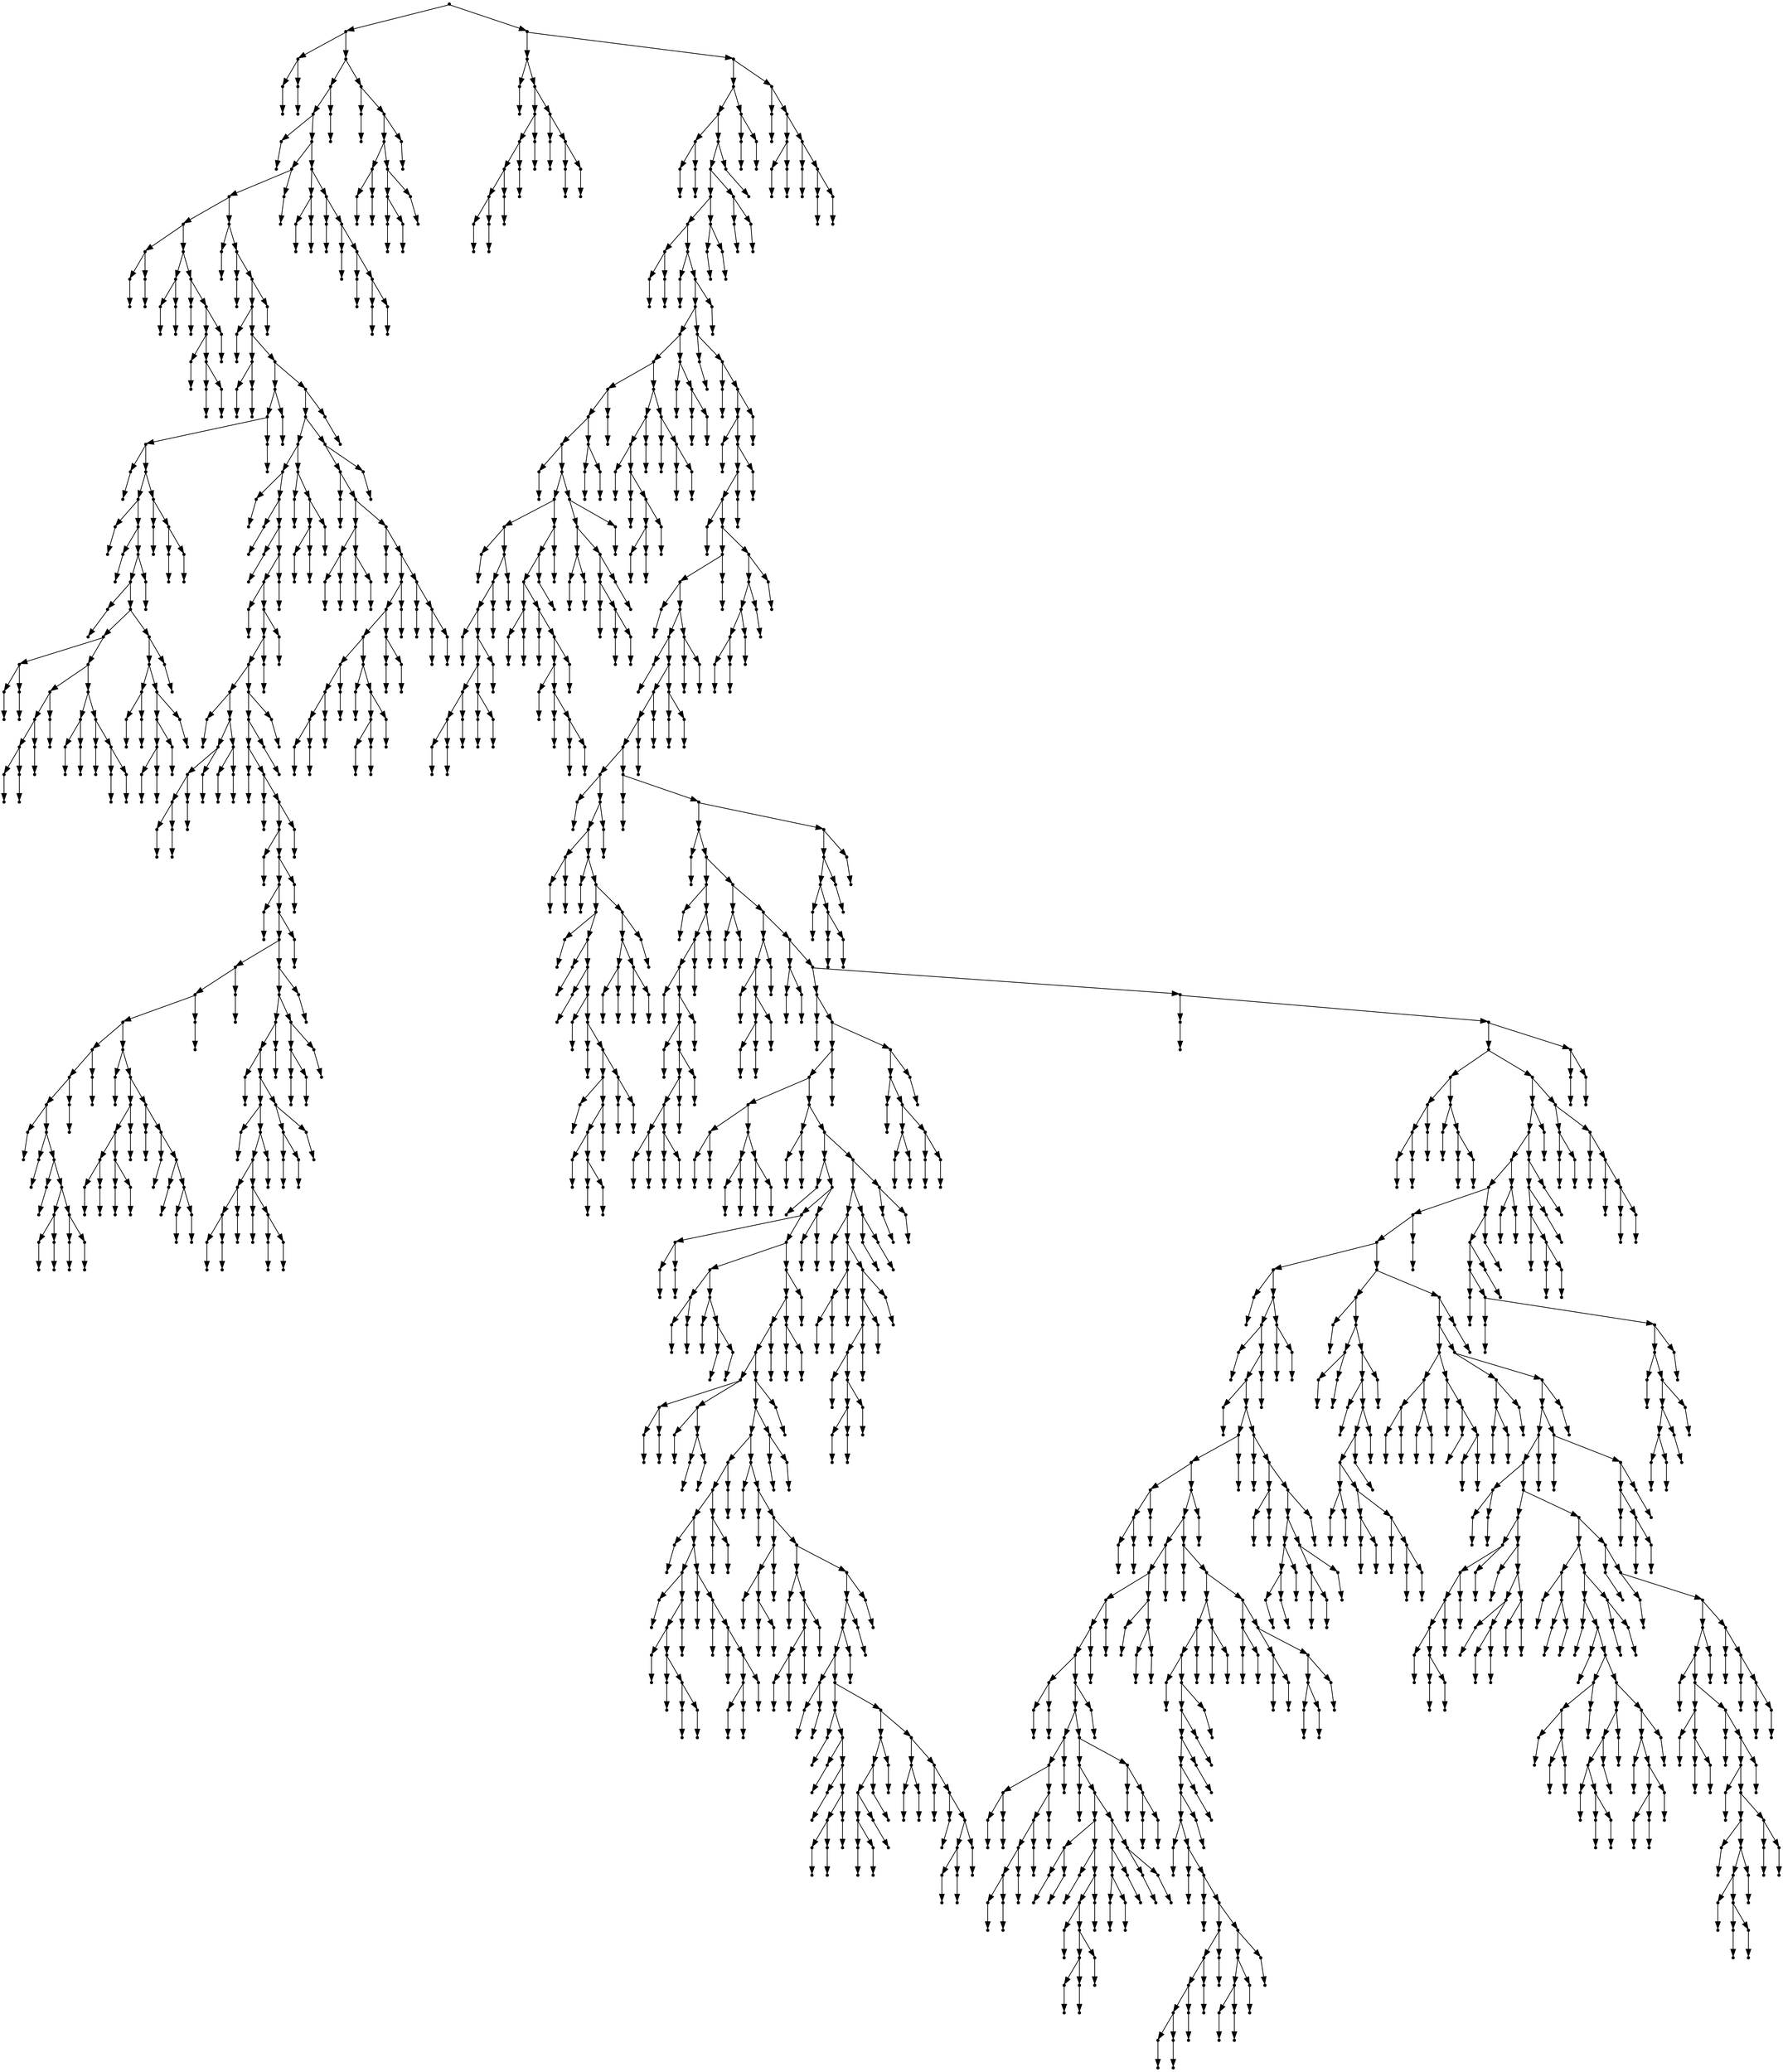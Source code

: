 digraph {
  1804 [shape=point];
  448 [shape=point];
  4 [shape=point];
  1 [shape=point];
  0 [shape=point];
  3 [shape=point];
  2 [shape=point];
  447 [shape=point];
  426 [shape=point];
  423 [shape=point];
  6 [shape=point];
  5 [shape=point];
  422 [shape=point];
  401 [shape=point];
  398 [shape=point];
  32 [shape=point];
  11 [shape=point];
  8 [shape=point];
  7 [shape=point];
  10 [shape=point];
  9 [shape=point];
  31 [shape=point];
  16 [shape=point];
  13 [shape=point];
  12 [shape=point];
  15 [shape=point];
  14 [shape=point];
  30 [shape=point];
  18 [shape=point];
  17 [shape=point];
  29 [shape=point];
  26 [shape=point];
  20 [shape=point];
  19 [shape=point];
  25 [shape=point];
  22 [shape=point];
  21 [shape=point];
  24 [shape=point];
  23 [shape=point];
  28 [shape=point];
  27 [shape=point];
  397 [shape=point];
  34 [shape=point];
  33 [shape=point];
  396 [shape=point];
  36 [shape=point];
  35 [shape=point];
  395 [shape=point];
  392 [shape=point];
  38 [shape=point];
  37 [shape=point];
  391 [shape=point];
  43 [shape=point];
  40 [shape=point];
  39 [shape=point];
  42 [shape=point];
  41 [shape=point];
  390 [shape=point];
  126 [shape=point];
  123 [shape=point];
  120 [shape=point];
  45 [shape=point];
  44 [shape=point];
  119 [shape=point];
  110 [shape=point];
  47 [shape=point];
  46 [shape=point];
  109 [shape=point];
  49 [shape=point];
  48 [shape=point];
  108 [shape=point];
  105 [shape=point];
  51 [shape=point];
  50 [shape=point];
  104 [shape=point];
  83 [shape=point];
  56 [shape=point];
  53 [shape=point];
  52 [shape=point];
  55 [shape=point];
  54 [shape=point];
  82 [shape=point];
  67 [shape=point];
  64 [shape=point];
  61 [shape=point];
  58 [shape=point];
  57 [shape=point];
  60 [shape=point];
  59 [shape=point];
  63 [shape=point];
  62 [shape=point];
  66 [shape=point];
  65 [shape=point];
  81 [shape=point];
  72 [shape=point];
  69 [shape=point];
  68 [shape=point];
  71 [shape=point];
  70 [shape=point];
  80 [shape=point];
  74 [shape=point];
  73 [shape=point];
  79 [shape=point];
  76 [shape=point];
  75 [shape=point];
  78 [shape=point];
  77 [shape=point];
  103 [shape=point];
  100 [shape=point];
  88 [shape=point];
  85 [shape=point];
  84 [shape=point];
  87 [shape=point];
  86 [shape=point];
  99 [shape=point];
  96 [shape=point];
  93 [shape=point];
  90 [shape=point];
  89 [shape=point];
  92 [shape=point];
  91 [shape=point];
  95 [shape=point];
  94 [shape=point];
  98 [shape=point];
  97 [shape=point];
  102 [shape=point];
  101 [shape=point];
  107 [shape=point];
  106 [shape=point];
  118 [shape=point];
  112 [shape=point];
  111 [shape=point];
  117 [shape=point];
  114 [shape=point];
  113 [shape=point];
  116 [shape=point];
  115 [shape=point];
  122 [shape=point];
  121 [shape=point];
  125 [shape=point];
  124 [shape=point];
  389 [shape=point];
  386 [shape=point];
  323 [shape=point];
  311 [shape=point];
  128 [shape=point];
  127 [shape=point];
  310 [shape=point];
  130 [shape=point];
  129 [shape=point];
  309 [shape=point];
  132 [shape=point];
  131 [shape=point];
  308 [shape=point];
  305 [shape=point];
  134 [shape=point];
  133 [shape=point];
  304 [shape=point];
  301 [shape=point];
  298 [shape=point];
  154 [shape=point];
  136 [shape=point];
  135 [shape=point];
  153 [shape=point];
  147 [shape=point];
  144 [shape=point];
  141 [shape=point];
  138 [shape=point];
  137 [shape=point];
  140 [shape=point];
  139 [shape=point];
  143 [shape=point];
  142 [shape=point];
  146 [shape=point];
  145 [shape=point];
  152 [shape=point];
  149 [shape=point];
  148 [shape=point];
  151 [shape=point];
  150 [shape=point];
  297 [shape=point];
  294 [shape=point];
  291 [shape=point];
  156 [shape=point];
  155 [shape=point];
  290 [shape=point];
  158 [shape=point];
  157 [shape=point];
  289 [shape=point];
  286 [shape=point];
  160 [shape=point];
  159 [shape=point];
  285 [shape=point];
  282 [shape=point];
  162 [shape=point];
  161 [shape=point];
  281 [shape=point];
  278 [shape=point];
  227 [shape=point];
  224 [shape=point];
  221 [shape=point];
  188 [shape=point];
  185 [shape=point];
  182 [shape=point];
  164 [shape=point];
  163 [shape=point];
  181 [shape=point];
  166 [shape=point];
  165 [shape=point];
  180 [shape=point];
  168 [shape=point];
  167 [shape=point];
  179 [shape=point];
  173 [shape=point];
  170 [shape=point];
  169 [shape=point];
  172 [shape=point];
  171 [shape=point];
  178 [shape=point];
  175 [shape=point];
  174 [shape=point];
  177 [shape=point];
  176 [shape=point];
  184 [shape=point];
  183 [shape=point];
  187 [shape=point];
  186 [shape=point];
  220 [shape=point];
  190 [shape=point];
  189 [shape=point];
  219 [shape=point];
  204 [shape=point];
  201 [shape=point];
  195 [shape=point];
  192 [shape=point];
  191 [shape=point];
  194 [shape=point];
  193 [shape=point];
  200 [shape=point];
  197 [shape=point];
  196 [shape=point];
  199 [shape=point];
  198 [shape=point];
  203 [shape=point];
  202 [shape=point];
  218 [shape=point];
  206 [shape=point];
  205 [shape=point];
  217 [shape=point];
  208 [shape=point];
  207 [shape=point];
  216 [shape=point];
  210 [shape=point];
  209 [shape=point];
  215 [shape=point];
  212 [shape=point];
  211 [shape=point];
  214 [shape=point];
  213 [shape=point];
  223 [shape=point];
  222 [shape=point];
  226 [shape=point];
  225 [shape=point];
  277 [shape=point];
  274 [shape=point];
  265 [shape=point];
  262 [shape=point];
  229 [shape=point];
  228 [shape=point];
  261 [shape=point];
  252 [shape=point];
  231 [shape=point];
  230 [shape=point];
  251 [shape=point];
  248 [shape=point];
  239 [shape=point];
  236 [shape=point];
  233 [shape=point];
  232 [shape=point];
  235 [shape=point];
  234 [shape=point];
  238 [shape=point];
  237 [shape=point];
  247 [shape=point];
  241 [shape=point];
  240 [shape=point];
  246 [shape=point];
  243 [shape=point];
  242 [shape=point];
  245 [shape=point];
  244 [shape=point];
  250 [shape=point];
  249 [shape=point];
  260 [shape=point];
  257 [shape=point];
  254 [shape=point];
  253 [shape=point];
  256 [shape=point];
  255 [shape=point];
  259 [shape=point];
  258 [shape=point];
  264 [shape=point];
  263 [shape=point];
  273 [shape=point];
  270 [shape=point];
  267 [shape=point];
  266 [shape=point];
  269 [shape=point];
  268 [shape=point];
  272 [shape=point];
  271 [shape=point];
  276 [shape=point];
  275 [shape=point];
  280 [shape=point];
  279 [shape=point];
  284 [shape=point];
  283 [shape=point];
  288 [shape=point];
  287 [shape=point];
  293 [shape=point];
  292 [shape=point];
  296 [shape=point];
  295 [shape=point];
  300 [shape=point];
  299 [shape=point];
  303 [shape=point];
  302 [shape=point];
  307 [shape=point];
  306 [shape=point];
  322 [shape=point];
  313 [shape=point];
  312 [shape=point];
  321 [shape=point];
  318 [shape=point];
  315 [shape=point];
  314 [shape=point];
  317 [shape=point];
  316 [shape=point];
  320 [shape=point];
  319 [shape=point];
  385 [shape=point];
  382 [shape=point];
  325 [shape=point];
  324 [shape=point];
  381 [shape=point];
  336 [shape=point];
  330 [shape=point];
  327 [shape=point];
  326 [shape=point];
  329 [shape=point];
  328 [shape=point];
  335 [shape=point];
  332 [shape=point];
  331 [shape=point];
  334 [shape=point];
  333 [shape=point];
  380 [shape=point];
  338 [shape=point];
  337 [shape=point];
  379 [shape=point];
  370 [shape=point];
  367 [shape=point];
  361 [shape=point];
  349 [shape=point];
  346 [shape=point];
  343 [shape=point];
  340 [shape=point];
  339 [shape=point];
  342 [shape=point];
  341 [shape=point];
  345 [shape=point];
  344 [shape=point];
  348 [shape=point];
  347 [shape=point];
  360 [shape=point];
  351 [shape=point];
  350 [shape=point];
  359 [shape=point];
  356 [shape=point];
  353 [shape=point];
  352 [shape=point];
  355 [shape=point];
  354 [shape=point];
  358 [shape=point];
  357 [shape=point];
  366 [shape=point];
  363 [shape=point];
  362 [shape=point];
  365 [shape=point];
  364 [shape=point];
  369 [shape=point];
  368 [shape=point];
  378 [shape=point];
  372 [shape=point];
  371 [shape=point];
  377 [shape=point];
  374 [shape=point];
  373 [shape=point];
  376 [shape=point];
  375 [shape=point];
  384 [shape=point];
  383 [shape=point];
  388 [shape=point];
  387 [shape=point];
  394 [shape=point];
  393 [shape=point];
  400 [shape=point];
  399 [shape=point];
  421 [shape=point];
  406 [shape=point];
  403 [shape=point];
  402 [shape=point];
  405 [shape=point];
  404 [shape=point];
  420 [shape=point];
  408 [shape=point];
  407 [shape=point];
  419 [shape=point];
  410 [shape=point];
  409 [shape=point];
  418 [shape=point];
  412 [shape=point];
  411 [shape=point];
  417 [shape=point];
  414 [shape=point];
  413 [shape=point];
  416 [shape=point];
  415 [shape=point];
  425 [shape=point];
  424 [shape=point];
  446 [shape=point];
  428 [shape=point];
  427 [shape=point];
  445 [shape=point];
  442 [shape=point];
  433 [shape=point];
  430 [shape=point];
  429 [shape=point];
  432 [shape=point];
  431 [shape=point];
  441 [shape=point];
  438 [shape=point];
  435 [shape=point];
  434 [shape=point];
  437 [shape=point];
  436 [shape=point];
  440 [shape=point];
  439 [shape=point];
  444 [shape=point];
  443 [shape=point];
  1803 [shape=point];
  474 [shape=point];
  450 [shape=point];
  449 [shape=point];
  473 [shape=point];
  464 [shape=point];
  461 [shape=point];
  458 [shape=point];
  455 [shape=point];
  452 [shape=point];
  451 [shape=point];
  454 [shape=point];
  453 [shape=point];
  457 [shape=point];
  456 [shape=point];
  460 [shape=point];
  459 [shape=point];
  463 [shape=point];
  462 [shape=point];
  472 [shape=point];
  466 [shape=point];
  465 [shape=point];
  471 [shape=point];
  468 [shape=point];
  467 [shape=point];
  470 [shape=point];
  469 [shape=point];
  1802 [shape=point];
  1784 [shape=point];
  1778 [shape=point];
  479 [shape=point];
  476 [shape=point];
  475 [shape=point];
  478 [shape=point];
  477 [shape=point];
  1777 [shape=point];
  1774 [shape=point];
  1768 [shape=point];
  1762 [shape=point];
  484 [shape=point];
  481 [shape=point];
  480 [shape=point];
  483 [shape=point];
  482 [shape=point];
  1761 [shape=point];
  486 [shape=point];
  485 [shape=point];
  1760 [shape=point];
  1757 [shape=point];
  614 [shape=point];
  605 [shape=point];
  578 [shape=point];
  575 [shape=point];
  569 [shape=point];
  488 [shape=point];
  487 [shape=point];
  568 [shape=point];
  547 [shape=point];
  517 [shape=point];
  490 [shape=point];
  489 [shape=point];
  516 [shape=point];
  513 [shape=point];
  510 [shape=point];
  492 [shape=point];
  491 [shape=point];
  509 [shape=point];
  506 [shape=point];
  500 [shape=point];
  497 [shape=point];
  494 [shape=point];
  493 [shape=point];
  496 [shape=point];
  495 [shape=point];
  499 [shape=point];
  498 [shape=point];
  505 [shape=point];
  502 [shape=point];
  501 [shape=point];
  504 [shape=point];
  503 [shape=point];
  508 [shape=point];
  507 [shape=point];
  512 [shape=point];
  511 [shape=point];
  515 [shape=point];
  514 [shape=point];
  546 [shape=point];
  543 [shape=point];
  540 [shape=point];
  522 [shape=point];
  519 [shape=point];
  518 [shape=point];
  521 [shape=point];
  520 [shape=point];
  539 [shape=point];
  524 [shape=point];
  523 [shape=point];
  538 [shape=point];
  535 [shape=point];
  526 [shape=point];
  525 [shape=point];
  534 [shape=point];
  528 [shape=point];
  527 [shape=point];
  533 [shape=point];
  530 [shape=point];
  529 [shape=point];
  532 [shape=point];
  531 [shape=point];
  537 [shape=point];
  536 [shape=point];
  542 [shape=point];
  541 [shape=point];
  545 [shape=point];
  544 [shape=point];
  567 [shape=point];
  564 [shape=point];
  552 [shape=point];
  549 [shape=point];
  548 [shape=point];
  551 [shape=point];
  550 [shape=point];
  563 [shape=point];
  560 [shape=point];
  554 [shape=point];
  553 [shape=point];
  559 [shape=point];
  556 [shape=point];
  555 [shape=point];
  558 [shape=point];
  557 [shape=point];
  562 [shape=point];
  561 [shape=point];
  566 [shape=point];
  565 [shape=point];
  574 [shape=point];
  571 [shape=point];
  570 [shape=point];
  573 [shape=point];
  572 [shape=point];
  577 [shape=point];
  576 [shape=point];
  604 [shape=point];
  595 [shape=point];
  592 [shape=point];
  580 [shape=point];
  579 [shape=point];
  591 [shape=point];
  582 [shape=point];
  581 [shape=point];
  590 [shape=point];
  587 [shape=point];
  584 [shape=point];
  583 [shape=point];
  586 [shape=point];
  585 [shape=point];
  589 [shape=point];
  588 [shape=point];
  594 [shape=point];
  593 [shape=point];
  603 [shape=point];
  597 [shape=point];
  596 [shape=point];
  602 [shape=point];
  599 [shape=point];
  598 [shape=point];
  601 [shape=point];
  600 [shape=point];
  613 [shape=point];
  607 [shape=point];
  606 [shape=point];
  612 [shape=point];
  609 [shape=point];
  608 [shape=point];
  611 [shape=point];
  610 [shape=point];
  1756 [shape=point];
  616 [shape=point];
  615 [shape=point];
  1755 [shape=point];
  618 [shape=point];
  617 [shape=point];
  1754 [shape=point];
  1751 [shape=point];
  620 [shape=point];
  619 [shape=point];
  1750 [shape=point];
  1747 [shape=point];
  1744 [shape=point];
  622 [shape=point];
  621 [shape=point];
  1743 [shape=point];
  1728 [shape=point];
  1725 [shape=point];
  624 [shape=point];
  623 [shape=point];
  1724 [shape=point];
  1718 [shape=point];
  626 [shape=point];
  625 [shape=point];
  1717 [shape=point];
  1711 [shape=point];
  1708 [shape=point];
  1705 [shape=point];
  691 [shape=point];
  628 [shape=point];
  627 [shape=point];
  690 [shape=point];
  687 [shape=point];
  633 [shape=point];
  630 [shape=point];
  629 [shape=point];
  632 [shape=point];
  631 [shape=point];
  686 [shape=point];
  635 [shape=point];
  634 [shape=point];
  685 [shape=point];
  670 [shape=point];
  637 [shape=point];
  636 [shape=point];
  669 [shape=point];
  639 [shape=point];
  638 [shape=point];
  668 [shape=point];
  641 [shape=point];
  640 [shape=point];
  667 [shape=point];
  643 [shape=point];
  642 [shape=point];
  666 [shape=point];
  645 [shape=point];
  644 [shape=point];
  665 [shape=point];
  659 [shape=point];
  647 [shape=point];
  646 [shape=point];
  658 [shape=point];
  655 [shape=point];
  649 [shape=point];
  648 [shape=point];
  654 [shape=point];
  651 [shape=point];
  650 [shape=point];
  653 [shape=point];
  652 [shape=point];
  657 [shape=point];
  656 [shape=point];
  664 [shape=point];
  661 [shape=point];
  660 [shape=point];
  663 [shape=point];
  662 [shape=point];
  684 [shape=point];
  681 [shape=point];
  675 [shape=point];
  672 [shape=point];
  671 [shape=point];
  674 [shape=point];
  673 [shape=point];
  680 [shape=point];
  677 [shape=point];
  676 [shape=point];
  679 [shape=point];
  678 [shape=point];
  683 [shape=point];
  682 [shape=point];
  689 [shape=point];
  688 [shape=point];
  1704 [shape=point];
  693 [shape=point];
  692 [shape=point];
  1703 [shape=point];
  1688 [shape=point];
  695 [shape=point];
  694 [shape=point];
  1687 [shape=point];
  730 [shape=point];
  697 [shape=point];
  696 [shape=point];
  729 [shape=point];
  726 [shape=point];
  723 [shape=point];
  699 [shape=point];
  698 [shape=point];
  722 [shape=point];
  719 [shape=point];
  701 [shape=point];
  700 [shape=point];
  718 [shape=point];
  715 [shape=point];
  712 [shape=point];
  706 [shape=point];
  703 [shape=point];
  702 [shape=point];
  705 [shape=point];
  704 [shape=point];
  711 [shape=point];
  708 [shape=point];
  707 [shape=point];
  710 [shape=point];
  709 [shape=point];
  714 [shape=point];
  713 [shape=point];
  717 [shape=point];
  716 [shape=point];
  721 [shape=point];
  720 [shape=point];
  725 [shape=point];
  724 [shape=point];
  728 [shape=point];
  727 [shape=point];
  1686 [shape=point];
  735 [shape=point];
  732 [shape=point];
  731 [shape=point];
  734 [shape=point];
  733 [shape=point];
  1685 [shape=point];
  749 [shape=point];
  746 [shape=point];
  737 [shape=point];
  736 [shape=point];
  745 [shape=point];
  742 [shape=point];
  739 [shape=point];
  738 [shape=point];
  741 [shape=point];
  740 [shape=point];
  744 [shape=point];
  743 [shape=point];
  748 [shape=point];
  747 [shape=point];
  1684 [shape=point];
  754 [shape=point];
  751 [shape=point];
  750 [shape=point];
  753 [shape=point];
  752 [shape=point];
  1683 [shape=point];
  1062 [shape=point];
  756 [shape=point];
  755 [shape=point];
  1061 [shape=point];
  1043 [shape=point];
  1040 [shape=point];
  773 [shape=point];
  761 [shape=point];
  758 [shape=point];
  757 [shape=point];
  760 [shape=point];
  759 [shape=point];
  772 [shape=point];
  766 [shape=point];
  763 [shape=point];
  762 [shape=point];
  765 [shape=point];
  764 [shape=point];
  771 [shape=point];
  768 [shape=point];
  767 [shape=point];
  770 [shape=point];
  769 [shape=point];
  1039 [shape=point];
  778 [shape=point];
  775 [shape=point];
  774 [shape=point];
  777 [shape=point];
  776 [shape=point];
  1038 [shape=point];
  993 [shape=point];
  780 [shape=point];
  779 [shape=point];
  992 [shape=point];
  986 [shape=point];
  785 [shape=point];
  782 [shape=point];
  781 [shape=point];
  784 [shape=point];
  783 [shape=point];
  985 [shape=point];
  799 [shape=point];
  790 [shape=point];
  787 [shape=point];
  786 [shape=point];
  789 [shape=point];
  788 [shape=point];
  798 [shape=point];
  792 [shape=point];
  791 [shape=point];
  797 [shape=point];
  794 [shape=point];
  793 [shape=point];
  796 [shape=point];
  795 [shape=point];
  984 [shape=point];
  981 [shape=point];
  975 [shape=point];
  972 [shape=point];
  813 [shape=point];
  804 [shape=point];
  801 [shape=point];
  800 [shape=point];
  803 [shape=point];
  802 [shape=point];
  812 [shape=point];
  806 [shape=point];
  805 [shape=point];
  811 [shape=point];
  808 [shape=point];
  807 [shape=point];
  810 [shape=point];
  809 [shape=point];
  971 [shape=point];
  968 [shape=point];
  962 [shape=point];
  860 [shape=point];
  857 [shape=point];
  851 [shape=point];
  815 [shape=point];
  814 [shape=point];
  850 [shape=point];
  832 [shape=point];
  817 [shape=point];
  816 [shape=point];
  831 [shape=point];
  828 [shape=point];
  819 [shape=point];
  818 [shape=point];
  827 [shape=point];
  821 [shape=point];
  820 [shape=point];
  826 [shape=point];
  823 [shape=point];
  822 [shape=point];
  825 [shape=point];
  824 [shape=point];
  830 [shape=point];
  829 [shape=point];
  849 [shape=point];
  834 [shape=point];
  833 [shape=point];
  848 [shape=point];
  836 [shape=point];
  835 [shape=point];
  847 [shape=point];
  838 [shape=point];
  837 [shape=point];
  846 [shape=point];
  843 [shape=point];
  840 [shape=point];
  839 [shape=point];
  842 [shape=point];
  841 [shape=point];
  845 [shape=point];
  844 [shape=point];
  856 [shape=point];
  853 [shape=point];
  852 [shape=point];
  855 [shape=point];
  854 [shape=point];
  859 [shape=point];
  858 [shape=point];
  961 [shape=point];
  862 [shape=point];
  861 [shape=point];
  960 [shape=point];
  864 [shape=point];
  863 [shape=point];
  959 [shape=point];
  875 [shape=point];
  872 [shape=point];
  866 [shape=point];
  865 [shape=point];
  871 [shape=point];
  868 [shape=point];
  867 [shape=point];
  870 [shape=point];
  869 [shape=point];
  874 [shape=point];
  873 [shape=point];
  958 [shape=point];
  889 [shape=point];
  877 [shape=point];
  876 [shape=point];
  888 [shape=point];
  885 [shape=point];
  882 [shape=point];
  879 [shape=point];
  878 [shape=point];
  881 [shape=point];
  880 [shape=point];
  884 [shape=point];
  883 [shape=point];
  887 [shape=point];
  886 [shape=point];
  957 [shape=point];
  954 [shape=point];
  951 [shape=point];
  948 [shape=point];
  894 [shape=point];
  891 [shape=point];
  890 [shape=point];
  893 [shape=point];
  892 [shape=point];
  947 [shape=point];
  911 [shape=point];
  896 [shape=point];
  895 [shape=point];
  910 [shape=point];
  898 [shape=point];
  897 [shape=point];
  909 [shape=point];
  900 [shape=point];
  899 [shape=point];
  908 [shape=point];
  905 [shape=point];
  902 [shape=point];
  901 [shape=point];
  904 [shape=point];
  903 [shape=point];
  907 [shape=point];
  906 [shape=point];
  946 [shape=point];
  925 [shape=point];
  922 [shape=point];
  919 [shape=point];
  916 [shape=point];
  913 [shape=point];
  912 [shape=point];
  915 [shape=point];
  914 [shape=point];
  918 [shape=point];
  917 [shape=point];
  921 [shape=point];
  920 [shape=point];
  924 [shape=point];
  923 [shape=point];
  945 [shape=point];
  930 [shape=point];
  927 [shape=point];
  926 [shape=point];
  929 [shape=point];
  928 [shape=point];
  944 [shape=point];
  932 [shape=point];
  931 [shape=point];
  943 [shape=point];
  934 [shape=point];
  933 [shape=point];
  942 [shape=point];
  939 [shape=point];
  936 [shape=point];
  935 [shape=point];
  938 [shape=point];
  937 [shape=point];
  941 [shape=point];
  940 [shape=point];
  950 [shape=point];
  949 [shape=point];
  953 [shape=point];
  952 [shape=point];
  956 [shape=point];
  955 [shape=point];
  967 [shape=point];
  964 [shape=point];
  963 [shape=point];
  966 [shape=point];
  965 [shape=point];
  970 [shape=point];
  969 [shape=point];
  974 [shape=point];
  973 [shape=point];
  980 [shape=point];
  977 [shape=point];
  976 [shape=point];
  979 [shape=point];
  978 [shape=point];
  983 [shape=point];
  982 [shape=point];
  991 [shape=point];
  988 [shape=point];
  987 [shape=point];
  990 [shape=point];
  989 [shape=point];
  1037 [shape=point];
  1031 [shape=point];
  1025 [shape=point];
  995 [shape=point];
  994 [shape=point];
  1024 [shape=point];
  1003 [shape=point];
  1000 [shape=point];
  997 [shape=point];
  996 [shape=point];
  999 [shape=point];
  998 [shape=point];
  1002 [shape=point];
  1001 [shape=point];
  1023 [shape=point];
  1020 [shape=point];
  1017 [shape=point];
  1014 [shape=point];
  1005 [shape=point];
  1004 [shape=point];
  1013 [shape=point];
  1010 [shape=point];
  1007 [shape=point];
  1006 [shape=point];
  1009 [shape=point];
  1008 [shape=point];
  1012 [shape=point];
  1011 [shape=point];
  1016 [shape=point];
  1015 [shape=point];
  1019 [shape=point];
  1018 [shape=point];
  1022 [shape=point];
  1021 [shape=point];
  1030 [shape=point];
  1027 [shape=point];
  1026 [shape=point];
  1029 [shape=point];
  1028 [shape=point];
  1036 [shape=point];
  1033 [shape=point];
  1032 [shape=point];
  1035 [shape=point];
  1034 [shape=point];
  1042 [shape=point];
  1041 [shape=point];
  1060 [shape=point];
  1057 [shape=point];
  1045 [shape=point];
  1044 [shape=point];
  1056 [shape=point];
  1050 [shape=point];
  1047 [shape=point];
  1046 [shape=point];
  1049 [shape=point];
  1048 [shape=point];
  1055 [shape=point];
  1052 [shape=point];
  1051 [shape=point];
  1054 [shape=point];
  1053 [shape=point];
  1059 [shape=point];
  1058 [shape=point];
  1682 [shape=point];
  1064 [shape=point];
  1063 [shape=point];
  1681 [shape=point];
  1675 [shape=point];
  1081 [shape=point];
  1072 [shape=point];
  1069 [shape=point];
  1066 [shape=point];
  1065 [shape=point];
  1068 [shape=point];
  1067 [shape=point];
  1071 [shape=point];
  1070 [shape=point];
  1080 [shape=point];
  1074 [shape=point];
  1073 [shape=point];
  1079 [shape=point];
  1076 [shape=point];
  1075 [shape=point];
  1078 [shape=point];
  1077 [shape=point];
  1674 [shape=point];
  1656 [shape=point];
  1653 [shape=point];
  1638 [shape=point];
  1632 [shape=point];
  1602 [shape=point];
  1599 [shape=point];
  1332 [shape=point];
  1083 [shape=point];
  1082 [shape=point];
  1331 [shape=point];
  1325 [shape=point];
  1085 [shape=point];
  1084 [shape=point];
  1324 [shape=point];
  1321 [shape=point];
  1087 [shape=point];
  1086 [shape=point];
  1320 [shape=point];
  1290 [shape=point];
  1287 [shape=point];
  1095 [shape=point];
  1092 [shape=point];
  1089 [shape=point];
  1088 [shape=point];
  1091 [shape=point];
  1090 [shape=point];
  1094 [shape=point];
  1093 [shape=point];
  1286 [shape=point];
  1283 [shape=point];
  1196 [shape=point];
  1193 [shape=point];
  1184 [shape=point];
  1181 [shape=point];
  1178 [shape=point];
  1100 [shape=point];
  1097 [shape=point];
  1096 [shape=point];
  1099 [shape=point];
  1098 [shape=point];
  1177 [shape=point];
  1174 [shape=point];
  1123 [shape=point];
  1120 [shape=point];
  1105 [shape=point];
  1102 [shape=point];
  1101 [shape=point];
  1104 [shape=point];
  1103 [shape=point];
  1119 [shape=point];
  1116 [shape=point];
  1113 [shape=point];
  1110 [shape=point];
  1107 [shape=point];
  1106 [shape=point];
  1109 [shape=point];
  1108 [shape=point];
  1112 [shape=point];
  1111 [shape=point];
  1115 [shape=point];
  1114 [shape=point];
  1118 [shape=point];
  1117 [shape=point];
  1122 [shape=point];
  1121 [shape=point];
  1173 [shape=point];
  1164 [shape=point];
  1125 [shape=point];
  1124 [shape=point];
  1163 [shape=point];
  1148 [shape=point];
  1130 [shape=point];
  1127 [shape=point];
  1126 [shape=point];
  1129 [shape=point];
  1128 [shape=point];
  1147 [shape=point];
  1132 [shape=point];
  1131 [shape=point];
  1146 [shape=point];
  1143 [shape=point];
  1134 [shape=point];
  1133 [shape=point];
  1142 [shape=point];
  1139 [shape=point];
  1136 [shape=point];
  1135 [shape=point];
  1138 [shape=point];
  1137 [shape=point];
  1141 [shape=point];
  1140 [shape=point];
  1145 [shape=point];
  1144 [shape=point];
  1162 [shape=point];
  1156 [shape=point];
  1153 [shape=point];
  1150 [shape=point];
  1149 [shape=point];
  1152 [shape=point];
  1151 [shape=point];
  1155 [shape=point];
  1154 [shape=point];
  1161 [shape=point];
  1158 [shape=point];
  1157 [shape=point];
  1160 [shape=point];
  1159 [shape=point];
  1172 [shape=point];
  1166 [shape=point];
  1165 [shape=point];
  1171 [shape=point];
  1168 [shape=point];
  1167 [shape=point];
  1170 [shape=point];
  1169 [shape=point];
  1176 [shape=point];
  1175 [shape=point];
  1180 [shape=point];
  1179 [shape=point];
  1183 [shape=point];
  1182 [shape=point];
  1192 [shape=point];
  1186 [shape=point];
  1185 [shape=point];
  1191 [shape=point];
  1188 [shape=point];
  1187 [shape=point];
  1190 [shape=point];
  1189 [shape=point];
  1195 [shape=point];
  1194 [shape=point];
  1282 [shape=point];
  1198 [shape=point];
  1197 [shape=point];
  1281 [shape=point];
  1260 [shape=point];
  1254 [shape=point];
  1251 [shape=point];
  1200 [shape=point];
  1199 [shape=point];
  1250 [shape=point];
  1247 [shape=point];
  1244 [shape=point];
  1241 [shape=point];
  1238 [shape=point];
  1235 [shape=point];
  1202 [shape=point];
  1201 [shape=point];
  1234 [shape=point];
  1204 [shape=point];
  1203 [shape=point];
  1233 [shape=point];
  1206 [shape=point];
  1205 [shape=point];
  1232 [shape=point];
  1220 [shape=point];
  1217 [shape=point];
  1214 [shape=point];
  1211 [shape=point];
  1208 [shape=point];
  1207 [shape=point];
  1210 [shape=point];
  1209 [shape=point];
  1213 [shape=point];
  1212 [shape=point];
  1216 [shape=point];
  1215 [shape=point];
  1219 [shape=point];
  1218 [shape=point];
  1231 [shape=point];
  1228 [shape=point];
  1225 [shape=point];
  1222 [shape=point];
  1221 [shape=point];
  1224 [shape=point];
  1223 [shape=point];
  1227 [shape=point];
  1226 [shape=point];
  1230 [shape=point];
  1229 [shape=point];
  1237 [shape=point];
  1236 [shape=point];
  1240 [shape=point];
  1239 [shape=point];
  1243 [shape=point];
  1242 [shape=point];
  1246 [shape=point];
  1245 [shape=point];
  1249 [shape=point];
  1248 [shape=point];
  1253 [shape=point];
  1252 [shape=point];
  1259 [shape=point];
  1256 [shape=point];
  1255 [shape=point];
  1258 [shape=point];
  1257 [shape=point];
  1280 [shape=point];
  1265 [shape=point];
  1262 [shape=point];
  1261 [shape=point];
  1264 [shape=point];
  1263 [shape=point];
  1279 [shape=point];
  1270 [shape=point];
  1267 [shape=point];
  1266 [shape=point];
  1269 [shape=point];
  1268 [shape=point];
  1278 [shape=point];
  1275 [shape=point];
  1272 [shape=point];
  1271 [shape=point];
  1274 [shape=point];
  1273 [shape=point];
  1277 [shape=point];
  1276 [shape=point];
  1285 [shape=point];
  1284 [shape=point];
  1289 [shape=point];
  1288 [shape=point];
  1319 [shape=point];
  1292 [shape=point];
  1291 [shape=point];
  1318 [shape=point];
  1297 [shape=point];
  1294 [shape=point];
  1293 [shape=point];
  1296 [shape=point];
  1295 [shape=point];
  1317 [shape=point];
  1314 [shape=point];
  1305 [shape=point];
  1302 [shape=point];
  1299 [shape=point];
  1298 [shape=point];
  1301 [shape=point];
  1300 [shape=point];
  1304 [shape=point];
  1303 [shape=point];
  1313 [shape=point];
  1310 [shape=point];
  1307 [shape=point];
  1306 [shape=point];
  1309 [shape=point];
  1308 [shape=point];
  1312 [shape=point];
  1311 [shape=point];
  1316 [shape=point];
  1315 [shape=point];
  1323 [shape=point];
  1322 [shape=point];
  1330 [shape=point];
  1327 [shape=point];
  1326 [shape=point];
  1329 [shape=point];
  1328 [shape=point];
  1598 [shape=point];
  1373 [shape=point];
  1334 [shape=point];
  1333 [shape=point];
  1372 [shape=point];
  1339 [shape=point];
  1336 [shape=point];
  1335 [shape=point];
  1338 [shape=point];
  1337 [shape=point];
  1371 [shape=point];
  1368 [shape=point];
  1341 [shape=point];
  1340 [shape=point];
  1367 [shape=point];
  1364 [shape=point];
  1361 [shape=point];
  1346 [shape=point];
  1343 [shape=point];
  1342 [shape=point];
  1345 [shape=point];
  1344 [shape=point];
  1360 [shape=point];
  1351 [shape=point];
  1348 [shape=point];
  1347 [shape=point];
  1350 [shape=point];
  1349 [shape=point];
  1359 [shape=point];
  1353 [shape=point];
  1352 [shape=point];
  1358 [shape=point];
  1355 [shape=point];
  1354 [shape=point];
  1357 [shape=point];
  1356 [shape=point];
  1363 [shape=point];
  1362 [shape=point];
  1366 [shape=point];
  1365 [shape=point];
  1370 [shape=point];
  1369 [shape=point];
  1597 [shape=point];
  1594 [shape=point];
  1396 [shape=point];
  1384 [shape=point];
  1378 [shape=point];
  1375 [shape=point];
  1374 [shape=point];
  1377 [shape=point];
  1376 [shape=point];
  1383 [shape=point];
  1380 [shape=point];
  1379 [shape=point];
  1382 [shape=point];
  1381 [shape=point];
  1395 [shape=point];
  1386 [shape=point];
  1385 [shape=point];
  1394 [shape=point];
  1388 [shape=point];
  1387 [shape=point];
  1393 [shape=point];
  1390 [shape=point];
  1389 [shape=point];
  1392 [shape=point];
  1391 [shape=point];
  1593 [shape=point];
  1404 [shape=point];
  1401 [shape=point];
  1398 [shape=point];
  1397 [shape=point];
  1400 [shape=point];
  1399 [shape=point];
  1403 [shape=point];
  1402 [shape=point];
  1592 [shape=point];
  1589 [shape=point];
  1574 [shape=point];
  1571 [shape=point];
  1409 [shape=point];
  1406 [shape=point];
  1405 [shape=point];
  1408 [shape=point];
  1407 [shape=point];
  1570 [shape=point];
  1444 [shape=point];
  1426 [shape=point];
  1423 [shape=point];
  1420 [shape=point];
  1417 [shape=point];
  1411 [shape=point];
  1410 [shape=point];
  1416 [shape=point];
  1413 [shape=point];
  1412 [shape=point];
  1415 [shape=point];
  1414 [shape=point];
  1419 [shape=point];
  1418 [shape=point];
  1422 [shape=point];
  1421 [shape=point];
  1425 [shape=point];
  1424 [shape=point];
  1443 [shape=point];
  1428 [shape=point];
  1427 [shape=point];
  1442 [shape=point];
  1436 [shape=point];
  1430 [shape=point];
  1429 [shape=point];
  1435 [shape=point];
  1432 [shape=point];
  1431 [shape=point];
  1434 [shape=point];
  1433 [shape=point];
  1441 [shape=point];
  1438 [shape=point];
  1437 [shape=point];
  1440 [shape=point];
  1439 [shape=point];
  1569 [shape=point];
  1506 [shape=point];
  1452 [shape=point];
  1446 [shape=point];
  1445 [shape=point];
  1451 [shape=point];
  1448 [shape=point];
  1447 [shape=point];
  1450 [shape=point];
  1449 [shape=point];
  1505 [shape=point];
  1499 [shape=point];
  1454 [shape=point];
  1453 [shape=point];
  1498 [shape=point];
  1456 [shape=point];
  1455 [shape=point];
  1497 [shape=point];
  1467 [shape=point];
  1464 [shape=point];
  1458 [shape=point];
  1457 [shape=point];
  1463 [shape=point];
  1460 [shape=point];
  1459 [shape=point];
  1462 [shape=point];
  1461 [shape=point];
  1466 [shape=point];
  1465 [shape=point];
  1496 [shape=point];
  1481 [shape=point];
  1478 [shape=point];
  1475 [shape=point];
  1469 [shape=point];
  1468 [shape=point];
  1474 [shape=point];
  1471 [shape=point];
  1470 [shape=point];
  1473 [shape=point];
  1472 [shape=point];
  1477 [shape=point];
  1476 [shape=point];
  1480 [shape=point];
  1479 [shape=point];
  1495 [shape=point];
  1492 [shape=point];
  1483 [shape=point];
  1482 [shape=point];
  1491 [shape=point];
  1488 [shape=point];
  1485 [shape=point];
  1484 [shape=point];
  1487 [shape=point];
  1486 [shape=point];
  1490 [shape=point];
  1489 [shape=point];
  1494 [shape=point];
  1493 [shape=point];
  1504 [shape=point];
  1501 [shape=point];
  1500 [shape=point];
  1503 [shape=point];
  1502 [shape=point];
  1568 [shape=point];
  1508 [shape=point];
  1507 [shape=point];
  1567 [shape=point];
  1510 [shape=point];
  1509 [shape=point];
  1566 [shape=point];
  1554 [shape=point];
  1551 [shape=point];
  1512 [shape=point];
  1511 [shape=point];
  1550 [shape=point];
  1520 [shape=point];
  1514 [shape=point];
  1513 [shape=point];
  1519 [shape=point];
  1516 [shape=point];
  1515 [shape=point];
  1518 [shape=point];
  1517 [shape=point];
  1549 [shape=point];
  1522 [shape=point];
  1521 [shape=point];
  1548 [shape=point];
  1545 [shape=point];
  1524 [shape=point];
  1523 [shape=point];
  1544 [shape=point];
  1538 [shape=point];
  1526 [shape=point];
  1525 [shape=point];
  1537 [shape=point];
  1534 [shape=point];
  1528 [shape=point];
  1527 [shape=point];
  1533 [shape=point];
  1530 [shape=point];
  1529 [shape=point];
  1532 [shape=point];
  1531 [shape=point];
  1536 [shape=point];
  1535 [shape=point];
  1543 [shape=point];
  1540 [shape=point];
  1539 [shape=point];
  1542 [shape=point];
  1541 [shape=point];
  1547 [shape=point];
  1546 [shape=point];
  1553 [shape=point];
  1552 [shape=point];
  1565 [shape=point];
  1556 [shape=point];
  1555 [shape=point];
  1564 [shape=point];
  1558 [shape=point];
  1557 [shape=point];
  1563 [shape=point];
  1560 [shape=point];
  1559 [shape=point];
  1562 [shape=point];
  1561 [shape=point];
  1573 [shape=point];
  1572 [shape=point];
  1588 [shape=point];
  1576 [shape=point];
  1575 [shape=point];
  1587 [shape=point];
  1584 [shape=point];
  1578 [shape=point];
  1577 [shape=point];
  1583 [shape=point];
  1580 [shape=point];
  1579 [shape=point];
  1582 [shape=point];
  1581 [shape=point];
  1586 [shape=point];
  1585 [shape=point];
  1591 [shape=point];
  1590 [shape=point];
  1596 [shape=point];
  1595 [shape=point];
  1601 [shape=point];
  1600 [shape=point];
  1631 [shape=point];
  1628 [shape=point];
  1625 [shape=point];
  1604 [shape=point];
  1603 [shape=point];
  1624 [shape=point];
  1606 [shape=point];
  1605 [shape=point];
  1623 [shape=point];
  1620 [shape=point];
  1608 [shape=point];
  1607 [shape=point];
  1619 [shape=point];
  1616 [shape=point];
  1613 [shape=point];
  1610 [shape=point];
  1609 [shape=point];
  1612 [shape=point];
  1611 [shape=point];
  1615 [shape=point];
  1614 [shape=point];
  1618 [shape=point];
  1617 [shape=point];
  1622 [shape=point];
  1621 [shape=point];
  1627 [shape=point];
  1626 [shape=point];
  1630 [shape=point];
  1629 [shape=point];
  1637 [shape=point];
  1634 [shape=point];
  1633 [shape=point];
  1636 [shape=point];
  1635 [shape=point];
  1652 [shape=point];
  1649 [shape=point];
  1646 [shape=point];
  1640 [shape=point];
  1639 [shape=point];
  1645 [shape=point];
  1642 [shape=point];
  1641 [shape=point];
  1644 [shape=point];
  1643 [shape=point];
  1648 [shape=point];
  1647 [shape=point];
  1651 [shape=point];
  1650 [shape=point];
  1655 [shape=point];
  1654 [shape=point];
  1673 [shape=point];
  1661 [shape=point];
  1658 [shape=point];
  1657 [shape=point];
  1660 [shape=point];
  1659 [shape=point];
  1672 [shape=point];
  1663 [shape=point];
  1662 [shape=point];
  1671 [shape=point];
  1665 [shape=point];
  1664 [shape=point];
  1670 [shape=point];
  1667 [shape=point];
  1666 [shape=point];
  1669 [shape=point];
  1668 [shape=point];
  1680 [shape=point];
  1677 [shape=point];
  1676 [shape=point];
  1679 [shape=point];
  1678 [shape=point];
  1702 [shape=point];
  1699 [shape=point];
  1696 [shape=point];
  1690 [shape=point];
  1689 [shape=point];
  1695 [shape=point];
  1692 [shape=point];
  1691 [shape=point];
  1694 [shape=point];
  1693 [shape=point];
  1698 [shape=point];
  1697 [shape=point];
  1701 [shape=point];
  1700 [shape=point];
  1707 [shape=point];
  1706 [shape=point];
  1710 [shape=point];
  1709 [shape=point];
  1716 [shape=point];
  1713 [shape=point];
  1712 [shape=point];
  1715 [shape=point];
  1714 [shape=point];
  1723 [shape=point];
  1720 [shape=point];
  1719 [shape=point];
  1722 [shape=point];
  1721 [shape=point];
  1727 [shape=point];
  1726 [shape=point];
  1742 [shape=point];
  1739 [shape=point];
  1736 [shape=point];
  1733 [shape=point];
  1730 [shape=point];
  1729 [shape=point];
  1732 [shape=point];
  1731 [shape=point];
  1735 [shape=point];
  1734 [shape=point];
  1738 [shape=point];
  1737 [shape=point];
  1741 [shape=point];
  1740 [shape=point];
  1746 [shape=point];
  1745 [shape=point];
  1749 [shape=point];
  1748 [shape=point];
  1753 [shape=point];
  1752 [shape=point];
  1759 [shape=point];
  1758 [shape=point];
  1767 [shape=point];
  1764 [shape=point];
  1763 [shape=point];
  1766 [shape=point];
  1765 [shape=point];
  1773 [shape=point];
  1770 [shape=point];
  1769 [shape=point];
  1772 [shape=point];
  1771 [shape=point];
  1776 [shape=point];
  1775 [shape=point];
  1783 [shape=point];
  1780 [shape=point];
  1779 [shape=point];
  1782 [shape=point];
  1781 [shape=point];
  1801 [shape=point];
  1786 [shape=point];
  1785 [shape=point];
  1800 [shape=point];
  1791 [shape=point];
  1788 [shape=point];
  1787 [shape=point];
  1790 [shape=point];
  1789 [shape=point];
  1799 [shape=point];
  1793 [shape=point];
  1792 [shape=point];
  1798 [shape=point];
  1795 [shape=point];
  1794 [shape=point];
  1797 [shape=point];
  1796 [shape=point];
1804 -> 448;
448 -> 4;
4 -> 1;
1 -> 0;
4 -> 3;
3 -> 2;
448 -> 447;
447 -> 426;
426 -> 423;
423 -> 6;
6 -> 5;
423 -> 422;
422 -> 401;
401 -> 398;
398 -> 32;
32 -> 11;
11 -> 8;
8 -> 7;
11 -> 10;
10 -> 9;
32 -> 31;
31 -> 16;
16 -> 13;
13 -> 12;
16 -> 15;
15 -> 14;
31 -> 30;
30 -> 18;
18 -> 17;
30 -> 29;
29 -> 26;
26 -> 20;
20 -> 19;
26 -> 25;
25 -> 22;
22 -> 21;
25 -> 24;
24 -> 23;
29 -> 28;
28 -> 27;
398 -> 397;
397 -> 34;
34 -> 33;
397 -> 396;
396 -> 36;
36 -> 35;
396 -> 395;
395 -> 392;
392 -> 38;
38 -> 37;
392 -> 391;
391 -> 43;
43 -> 40;
40 -> 39;
43 -> 42;
42 -> 41;
391 -> 390;
390 -> 126;
126 -> 123;
123 -> 120;
120 -> 45;
45 -> 44;
120 -> 119;
119 -> 110;
110 -> 47;
47 -> 46;
110 -> 109;
109 -> 49;
49 -> 48;
109 -> 108;
108 -> 105;
105 -> 51;
51 -> 50;
105 -> 104;
104 -> 83;
83 -> 56;
56 -> 53;
53 -> 52;
56 -> 55;
55 -> 54;
83 -> 82;
82 -> 67;
67 -> 64;
64 -> 61;
61 -> 58;
58 -> 57;
61 -> 60;
60 -> 59;
64 -> 63;
63 -> 62;
67 -> 66;
66 -> 65;
82 -> 81;
81 -> 72;
72 -> 69;
69 -> 68;
72 -> 71;
71 -> 70;
81 -> 80;
80 -> 74;
74 -> 73;
80 -> 79;
79 -> 76;
76 -> 75;
79 -> 78;
78 -> 77;
104 -> 103;
103 -> 100;
100 -> 88;
88 -> 85;
85 -> 84;
88 -> 87;
87 -> 86;
100 -> 99;
99 -> 96;
96 -> 93;
93 -> 90;
90 -> 89;
93 -> 92;
92 -> 91;
96 -> 95;
95 -> 94;
99 -> 98;
98 -> 97;
103 -> 102;
102 -> 101;
108 -> 107;
107 -> 106;
119 -> 118;
118 -> 112;
112 -> 111;
118 -> 117;
117 -> 114;
114 -> 113;
117 -> 116;
116 -> 115;
123 -> 122;
122 -> 121;
126 -> 125;
125 -> 124;
390 -> 389;
389 -> 386;
386 -> 323;
323 -> 311;
311 -> 128;
128 -> 127;
311 -> 310;
310 -> 130;
130 -> 129;
310 -> 309;
309 -> 132;
132 -> 131;
309 -> 308;
308 -> 305;
305 -> 134;
134 -> 133;
305 -> 304;
304 -> 301;
301 -> 298;
298 -> 154;
154 -> 136;
136 -> 135;
154 -> 153;
153 -> 147;
147 -> 144;
144 -> 141;
141 -> 138;
138 -> 137;
141 -> 140;
140 -> 139;
144 -> 143;
143 -> 142;
147 -> 146;
146 -> 145;
153 -> 152;
152 -> 149;
149 -> 148;
152 -> 151;
151 -> 150;
298 -> 297;
297 -> 294;
294 -> 291;
291 -> 156;
156 -> 155;
291 -> 290;
290 -> 158;
158 -> 157;
290 -> 289;
289 -> 286;
286 -> 160;
160 -> 159;
286 -> 285;
285 -> 282;
282 -> 162;
162 -> 161;
282 -> 281;
281 -> 278;
278 -> 227;
227 -> 224;
224 -> 221;
221 -> 188;
188 -> 185;
185 -> 182;
182 -> 164;
164 -> 163;
182 -> 181;
181 -> 166;
166 -> 165;
181 -> 180;
180 -> 168;
168 -> 167;
180 -> 179;
179 -> 173;
173 -> 170;
170 -> 169;
173 -> 172;
172 -> 171;
179 -> 178;
178 -> 175;
175 -> 174;
178 -> 177;
177 -> 176;
185 -> 184;
184 -> 183;
188 -> 187;
187 -> 186;
221 -> 220;
220 -> 190;
190 -> 189;
220 -> 219;
219 -> 204;
204 -> 201;
201 -> 195;
195 -> 192;
192 -> 191;
195 -> 194;
194 -> 193;
201 -> 200;
200 -> 197;
197 -> 196;
200 -> 199;
199 -> 198;
204 -> 203;
203 -> 202;
219 -> 218;
218 -> 206;
206 -> 205;
218 -> 217;
217 -> 208;
208 -> 207;
217 -> 216;
216 -> 210;
210 -> 209;
216 -> 215;
215 -> 212;
212 -> 211;
215 -> 214;
214 -> 213;
224 -> 223;
223 -> 222;
227 -> 226;
226 -> 225;
278 -> 277;
277 -> 274;
274 -> 265;
265 -> 262;
262 -> 229;
229 -> 228;
262 -> 261;
261 -> 252;
252 -> 231;
231 -> 230;
252 -> 251;
251 -> 248;
248 -> 239;
239 -> 236;
236 -> 233;
233 -> 232;
236 -> 235;
235 -> 234;
239 -> 238;
238 -> 237;
248 -> 247;
247 -> 241;
241 -> 240;
247 -> 246;
246 -> 243;
243 -> 242;
246 -> 245;
245 -> 244;
251 -> 250;
250 -> 249;
261 -> 260;
260 -> 257;
257 -> 254;
254 -> 253;
257 -> 256;
256 -> 255;
260 -> 259;
259 -> 258;
265 -> 264;
264 -> 263;
274 -> 273;
273 -> 270;
270 -> 267;
267 -> 266;
270 -> 269;
269 -> 268;
273 -> 272;
272 -> 271;
277 -> 276;
276 -> 275;
281 -> 280;
280 -> 279;
285 -> 284;
284 -> 283;
289 -> 288;
288 -> 287;
294 -> 293;
293 -> 292;
297 -> 296;
296 -> 295;
301 -> 300;
300 -> 299;
304 -> 303;
303 -> 302;
308 -> 307;
307 -> 306;
323 -> 322;
322 -> 313;
313 -> 312;
322 -> 321;
321 -> 318;
318 -> 315;
315 -> 314;
318 -> 317;
317 -> 316;
321 -> 320;
320 -> 319;
386 -> 385;
385 -> 382;
382 -> 325;
325 -> 324;
382 -> 381;
381 -> 336;
336 -> 330;
330 -> 327;
327 -> 326;
330 -> 329;
329 -> 328;
336 -> 335;
335 -> 332;
332 -> 331;
335 -> 334;
334 -> 333;
381 -> 380;
380 -> 338;
338 -> 337;
380 -> 379;
379 -> 370;
370 -> 367;
367 -> 361;
361 -> 349;
349 -> 346;
346 -> 343;
343 -> 340;
340 -> 339;
343 -> 342;
342 -> 341;
346 -> 345;
345 -> 344;
349 -> 348;
348 -> 347;
361 -> 360;
360 -> 351;
351 -> 350;
360 -> 359;
359 -> 356;
356 -> 353;
353 -> 352;
356 -> 355;
355 -> 354;
359 -> 358;
358 -> 357;
367 -> 366;
366 -> 363;
363 -> 362;
366 -> 365;
365 -> 364;
370 -> 369;
369 -> 368;
379 -> 378;
378 -> 372;
372 -> 371;
378 -> 377;
377 -> 374;
374 -> 373;
377 -> 376;
376 -> 375;
385 -> 384;
384 -> 383;
389 -> 388;
388 -> 387;
395 -> 394;
394 -> 393;
401 -> 400;
400 -> 399;
422 -> 421;
421 -> 406;
406 -> 403;
403 -> 402;
406 -> 405;
405 -> 404;
421 -> 420;
420 -> 408;
408 -> 407;
420 -> 419;
419 -> 410;
410 -> 409;
419 -> 418;
418 -> 412;
412 -> 411;
418 -> 417;
417 -> 414;
414 -> 413;
417 -> 416;
416 -> 415;
426 -> 425;
425 -> 424;
447 -> 446;
446 -> 428;
428 -> 427;
446 -> 445;
445 -> 442;
442 -> 433;
433 -> 430;
430 -> 429;
433 -> 432;
432 -> 431;
442 -> 441;
441 -> 438;
438 -> 435;
435 -> 434;
438 -> 437;
437 -> 436;
441 -> 440;
440 -> 439;
445 -> 444;
444 -> 443;
1804 -> 1803;
1803 -> 474;
474 -> 450;
450 -> 449;
474 -> 473;
473 -> 464;
464 -> 461;
461 -> 458;
458 -> 455;
455 -> 452;
452 -> 451;
455 -> 454;
454 -> 453;
458 -> 457;
457 -> 456;
461 -> 460;
460 -> 459;
464 -> 463;
463 -> 462;
473 -> 472;
472 -> 466;
466 -> 465;
472 -> 471;
471 -> 468;
468 -> 467;
471 -> 470;
470 -> 469;
1803 -> 1802;
1802 -> 1784;
1784 -> 1778;
1778 -> 479;
479 -> 476;
476 -> 475;
479 -> 478;
478 -> 477;
1778 -> 1777;
1777 -> 1774;
1774 -> 1768;
1768 -> 1762;
1762 -> 484;
484 -> 481;
481 -> 480;
484 -> 483;
483 -> 482;
1762 -> 1761;
1761 -> 486;
486 -> 485;
1761 -> 1760;
1760 -> 1757;
1757 -> 614;
614 -> 605;
605 -> 578;
578 -> 575;
575 -> 569;
569 -> 488;
488 -> 487;
569 -> 568;
568 -> 547;
547 -> 517;
517 -> 490;
490 -> 489;
517 -> 516;
516 -> 513;
513 -> 510;
510 -> 492;
492 -> 491;
510 -> 509;
509 -> 506;
506 -> 500;
500 -> 497;
497 -> 494;
494 -> 493;
497 -> 496;
496 -> 495;
500 -> 499;
499 -> 498;
506 -> 505;
505 -> 502;
502 -> 501;
505 -> 504;
504 -> 503;
509 -> 508;
508 -> 507;
513 -> 512;
512 -> 511;
516 -> 515;
515 -> 514;
547 -> 546;
546 -> 543;
543 -> 540;
540 -> 522;
522 -> 519;
519 -> 518;
522 -> 521;
521 -> 520;
540 -> 539;
539 -> 524;
524 -> 523;
539 -> 538;
538 -> 535;
535 -> 526;
526 -> 525;
535 -> 534;
534 -> 528;
528 -> 527;
534 -> 533;
533 -> 530;
530 -> 529;
533 -> 532;
532 -> 531;
538 -> 537;
537 -> 536;
543 -> 542;
542 -> 541;
546 -> 545;
545 -> 544;
568 -> 567;
567 -> 564;
564 -> 552;
552 -> 549;
549 -> 548;
552 -> 551;
551 -> 550;
564 -> 563;
563 -> 560;
560 -> 554;
554 -> 553;
560 -> 559;
559 -> 556;
556 -> 555;
559 -> 558;
558 -> 557;
563 -> 562;
562 -> 561;
567 -> 566;
566 -> 565;
575 -> 574;
574 -> 571;
571 -> 570;
574 -> 573;
573 -> 572;
578 -> 577;
577 -> 576;
605 -> 604;
604 -> 595;
595 -> 592;
592 -> 580;
580 -> 579;
592 -> 591;
591 -> 582;
582 -> 581;
591 -> 590;
590 -> 587;
587 -> 584;
584 -> 583;
587 -> 586;
586 -> 585;
590 -> 589;
589 -> 588;
595 -> 594;
594 -> 593;
604 -> 603;
603 -> 597;
597 -> 596;
603 -> 602;
602 -> 599;
599 -> 598;
602 -> 601;
601 -> 600;
614 -> 613;
613 -> 607;
607 -> 606;
613 -> 612;
612 -> 609;
609 -> 608;
612 -> 611;
611 -> 610;
1757 -> 1756;
1756 -> 616;
616 -> 615;
1756 -> 1755;
1755 -> 618;
618 -> 617;
1755 -> 1754;
1754 -> 1751;
1751 -> 620;
620 -> 619;
1751 -> 1750;
1750 -> 1747;
1747 -> 1744;
1744 -> 622;
622 -> 621;
1744 -> 1743;
1743 -> 1728;
1728 -> 1725;
1725 -> 624;
624 -> 623;
1725 -> 1724;
1724 -> 1718;
1718 -> 626;
626 -> 625;
1718 -> 1717;
1717 -> 1711;
1711 -> 1708;
1708 -> 1705;
1705 -> 691;
691 -> 628;
628 -> 627;
691 -> 690;
690 -> 687;
687 -> 633;
633 -> 630;
630 -> 629;
633 -> 632;
632 -> 631;
687 -> 686;
686 -> 635;
635 -> 634;
686 -> 685;
685 -> 670;
670 -> 637;
637 -> 636;
670 -> 669;
669 -> 639;
639 -> 638;
669 -> 668;
668 -> 641;
641 -> 640;
668 -> 667;
667 -> 643;
643 -> 642;
667 -> 666;
666 -> 645;
645 -> 644;
666 -> 665;
665 -> 659;
659 -> 647;
647 -> 646;
659 -> 658;
658 -> 655;
655 -> 649;
649 -> 648;
655 -> 654;
654 -> 651;
651 -> 650;
654 -> 653;
653 -> 652;
658 -> 657;
657 -> 656;
665 -> 664;
664 -> 661;
661 -> 660;
664 -> 663;
663 -> 662;
685 -> 684;
684 -> 681;
681 -> 675;
675 -> 672;
672 -> 671;
675 -> 674;
674 -> 673;
681 -> 680;
680 -> 677;
677 -> 676;
680 -> 679;
679 -> 678;
684 -> 683;
683 -> 682;
690 -> 689;
689 -> 688;
1705 -> 1704;
1704 -> 693;
693 -> 692;
1704 -> 1703;
1703 -> 1688;
1688 -> 695;
695 -> 694;
1688 -> 1687;
1687 -> 730;
730 -> 697;
697 -> 696;
730 -> 729;
729 -> 726;
726 -> 723;
723 -> 699;
699 -> 698;
723 -> 722;
722 -> 719;
719 -> 701;
701 -> 700;
719 -> 718;
718 -> 715;
715 -> 712;
712 -> 706;
706 -> 703;
703 -> 702;
706 -> 705;
705 -> 704;
712 -> 711;
711 -> 708;
708 -> 707;
711 -> 710;
710 -> 709;
715 -> 714;
714 -> 713;
718 -> 717;
717 -> 716;
722 -> 721;
721 -> 720;
726 -> 725;
725 -> 724;
729 -> 728;
728 -> 727;
1687 -> 1686;
1686 -> 735;
735 -> 732;
732 -> 731;
735 -> 734;
734 -> 733;
1686 -> 1685;
1685 -> 749;
749 -> 746;
746 -> 737;
737 -> 736;
746 -> 745;
745 -> 742;
742 -> 739;
739 -> 738;
742 -> 741;
741 -> 740;
745 -> 744;
744 -> 743;
749 -> 748;
748 -> 747;
1685 -> 1684;
1684 -> 754;
754 -> 751;
751 -> 750;
754 -> 753;
753 -> 752;
1684 -> 1683;
1683 -> 1062;
1062 -> 756;
756 -> 755;
1062 -> 1061;
1061 -> 1043;
1043 -> 1040;
1040 -> 773;
773 -> 761;
761 -> 758;
758 -> 757;
761 -> 760;
760 -> 759;
773 -> 772;
772 -> 766;
766 -> 763;
763 -> 762;
766 -> 765;
765 -> 764;
772 -> 771;
771 -> 768;
768 -> 767;
771 -> 770;
770 -> 769;
1040 -> 1039;
1039 -> 778;
778 -> 775;
775 -> 774;
778 -> 777;
777 -> 776;
1039 -> 1038;
1038 -> 993;
993 -> 780;
780 -> 779;
993 -> 992;
992 -> 986;
986 -> 785;
785 -> 782;
782 -> 781;
785 -> 784;
784 -> 783;
986 -> 985;
985 -> 799;
799 -> 790;
790 -> 787;
787 -> 786;
790 -> 789;
789 -> 788;
799 -> 798;
798 -> 792;
792 -> 791;
798 -> 797;
797 -> 794;
794 -> 793;
797 -> 796;
796 -> 795;
985 -> 984;
984 -> 981;
981 -> 975;
975 -> 972;
972 -> 813;
813 -> 804;
804 -> 801;
801 -> 800;
804 -> 803;
803 -> 802;
813 -> 812;
812 -> 806;
806 -> 805;
812 -> 811;
811 -> 808;
808 -> 807;
811 -> 810;
810 -> 809;
972 -> 971;
971 -> 968;
968 -> 962;
962 -> 860;
860 -> 857;
857 -> 851;
851 -> 815;
815 -> 814;
851 -> 850;
850 -> 832;
832 -> 817;
817 -> 816;
832 -> 831;
831 -> 828;
828 -> 819;
819 -> 818;
828 -> 827;
827 -> 821;
821 -> 820;
827 -> 826;
826 -> 823;
823 -> 822;
826 -> 825;
825 -> 824;
831 -> 830;
830 -> 829;
850 -> 849;
849 -> 834;
834 -> 833;
849 -> 848;
848 -> 836;
836 -> 835;
848 -> 847;
847 -> 838;
838 -> 837;
847 -> 846;
846 -> 843;
843 -> 840;
840 -> 839;
843 -> 842;
842 -> 841;
846 -> 845;
845 -> 844;
857 -> 856;
856 -> 853;
853 -> 852;
856 -> 855;
855 -> 854;
860 -> 859;
859 -> 858;
962 -> 961;
961 -> 862;
862 -> 861;
961 -> 960;
960 -> 864;
864 -> 863;
960 -> 959;
959 -> 875;
875 -> 872;
872 -> 866;
866 -> 865;
872 -> 871;
871 -> 868;
868 -> 867;
871 -> 870;
870 -> 869;
875 -> 874;
874 -> 873;
959 -> 958;
958 -> 889;
889 -> 877;
877 -> 876;
889 -> 888;
888 -> 885;
885 -> 882;
882 -> 879;
879 -> 878;
882 -> 881;
881 -> 880;
885 -> 884;
884 -> 883;
888 -> 887;
887 -> 886;
958 -> 957;
957 -> 954;
954 -> 951;
951 -> 948;
948 -> 894;
894 -> 891;
891 -> 890;
894 -> 893;
893 -> 892;
948 -> 947;
947 -> 911;
911 -> 896;
896 -> 895;
911 -> 910;
910 -> 898;
898 -> 897;
910 -> 909;
909 -> 900;
900 -> 899;
909 -> 908;
908 -> 905;
905 -> 902;
902 -> 901;
905 -> 904;
904 -> 903;
908 -> 907;
907 -> 906;
947 -> 946;
946 -> 925;
925 -> 922;
922 -> 919;
919 -> 916;
916 -> 913;
913 -> 912;
916 -> 915;
915 -> 914;
919 -> 918;
918 -> 917;
922 -> 921;
921 -> 920;
925 -> 924;
924 -> 923;
946 -> 945;
945 -> 930;
930 -> 927;
927 -> 926;
930 -> 929;
929 -> 928;
945 -> 944;
944 -> 932;
932 -> 931;
944 -> 943;
943 -> 934;
934 -> 933;
943 -> 942;
942 -> 939;
939 -> 936;
936 -> 935;
939 -> 938;
938 -> 937;
942 -> 941;
941 -> 940;
951 -> 950;
950 -> 949;
954 -> 953;
953 -> 952;
957 -> 956;
956 -> 955;
968 -> 967;
967 -> 964;
964 -> 963;
967 -> 966;
966 -> 965;
971 -> 970;
970 -> 969;
975 -> 974;
974 -> 973;
981 -> 980;
980 -> 977;
977 -> 976;
980 -> 979;
979 -> 978;
984 -> 983;
983 -> 982;
992 -> 991;
991 -> 988;
988 -> 987;
991 -> 990;
990 -> 989;
1038 -> 1037;
1037 -> 1031;
1031 -> 1025;
1025 -> 995;
995 -> 994;
1025 -> 1024;
1024 -> 1003;
1003 -> 1000;
1000 -> 997;
997 -> 996;
1000 -> 999;
999 -> 998;
1003 -> 1002;
1002 -> 1001;
1024 -> 1023;
1023 -> 1020;
1020 -> 1017;
1017 -> 1014;
1014 -> 1005;
1005 -> 1004;
1014 -> 1013;
1013 -> 1010;
1010 -> 1007;
1007 -> 1006;
1010 -> 1009;
1009 -> 1008;
1013 -> 1012;
1012 -> 1011;
1017 -> 1016;
1016 -> 1015;
1020 -> 1019;
1019 -> 1018;
1023 -> 1022;
1022 -> 1021;
1031 -> 1030;
1030 -> 1027;
1027 -> 1026;
1030 -> 1029;
1029 -> 1028;
1037 -> 1036;
1036 -> 1033;
1033 -> 1032;
1036 -> 1035;
1035 -> 1034;
1043 -> 1042;
1042 -> 1041;
1061 -> 1060;
1060 -> 1057;
1057 -> 1045;
1045 -> 1044;
1057 -> 1056;
1056 -> 1050;
1050 -> 1047;
1047 -> 1046;
1050 -> 1049;
1049 -> 1048;
1056 -> 1055;
1055 -> 1052;
1052 -> 1051;
1055 -> 1054;
1054 -> 1053;
1060 -> 1059;
1059 -> 1058;
1683 -> 1682;
1682 -> 1064;
1064 -> 1063;
1682 -> 1681;
1681 -> 1675;
1675 -> 1081;
1081 -> 1072;
1072 -> 1069;
1069 -> 1066;
1066 -> 1065;
1069 -> 1068;
1068 -> 1067;
1072 -> 1071;
1071 -> 1070;
1081 -> 1080;
1080 -> 1074;
1074 -> 1073;
1080 -> 1079;
1079 -> 1076;
1076 -> 1075;
1079 -> 1078;
1078 -> 1077;
1675 -> 1674;
1674 -> 1656;
1656 -> 1653;
1653 -> 1638;
1638 -> 1632;
1632 -> 1602;
1602 -> 1599;
1599 -> 1332;
1332 -> 1083;
1083 -> 1082;
1332 -> 1331;
1331 -> 1325;
1325 -> 1085;
1085 -> 1084;
1325 -> 1324;
1324 -> 1321;
1321 -> 1087;
1087 -> 1086;
1321 -> 1320;
1320 -> 1290;
1290 -> 1287;
1287 -> 1095;
1095 -> 1092;
1092 -> 1089;
1089 -> 1088;
1092 -> 1091;
1091 -> 1090;
1095 -> 1094;
1094 -> 1093;
1287 -> 1286;
1286 -> 1283;
1283 -> 1196;
1196 -> 1193;
1193 -> 1184;
1184 -> 1181;
1181 -> 1178;
1178 -> 1100;
1100 -> 1097;
1097 -> 1096;
1100 -> 1099;
1099 -> 1098;
1178 -> 1177;
1177 -> 1174;
1174 -> 1123;
1123 -> 1120;
1120 -> 1105;
1105 -> 1102;
1102 -> 1101;
1105 -> 1104;
1104 -> 1103;
1120 -> 1119;
1119 -> 1116;
1116 -> 1113;
1113 -> 1110;
1110 -> 1107;
1107 -> 1106;
1110 -> 1109;
1109 -> 1108;
1113 -> 1112;
1112 -> 1111;
1116 -> 1115;
1115 -> 1114;
1119 -> 1118;
1118 -> 1117;
1123 -> 1122;
1122 -> 1121;
1174 -> 1173;
1173 -> 1164;
1164 -> 1125;
1125 -> 1124;
1164 -> 1163;
1163 -> 1148;
1148 -> 1130;
1130 -> 1127;
1127 -> 1126;
1130 -> 1129;
1129 -> 1128;
1148 -> 1147;
1147 -> 1132;
1132 -> 1131;
1147 -> 1146;
1146 -> 1143;
1143 -> 1134;
1134 -> 1133;
1143 -> 1142;
1142 -> 1139;
1139 -> 1136;
1136 -> 1135;
1139 -> 1138;
1138 -> 1137;
1142 -> 1141;
1141 -> 1140;
1146 -> 1145;
1145 -> 1144;
1163 -> 1162;
1162 -> 1156;
1156 -> 1153;
1153 -> 1150;
1150 -> 1149;
1153 -> 1152;
1152 -> 1151;
1156 -> 1155;
1155 -> 1154;
1162 -> 1161;
1161 -> 1158;
1158 -> 1157;
1161 -> 1160;
1160 -> 1159;
1173 -> 1172;
1172 -> 1166;
1166 -> 1165;
1172 -> 1171;
1171 -> 1168;
1168 -> 1167;
1171 -> 1170;
1170 -> 1169;
1177 -> 1176;
1176 -> 1175;
1181 -> 1180;
1180 -> 1179;
1184 -> 1183;
1183 -> 1182;
1193 -> 1192;
1192 -> 1186;
1186 -> 1185;
1192 -> 1191;
1191 -> 1188;
1188 -> 1187;
1191 -> 1190;
1190 -> 1189;
1196 -> 1195;
1195 -> 1194;
1283 -> 1282;
1282 -> 1198;
1198 -> 1197;
1282 -> 1281;
1281 -> 1260;
1260 -> 1254;
1254 -> 1251;
1251 -> 1200;
1200 -> 1199;
1251 -> 1250;
1250 -> 1247;
1247 -> 1244;
1244 -> 1241;
1241 -> 1238;
1238 -> 1235;
1235 -> 1202;
1202 -> 1201;
1235 -> 1234;
1234 -> 1204;
1204 -> 1203;
1234 -> 1233;
1233 -> 1206;
1206 -> 1205;
1233 -> 1232;
1232 -> 1220;
1220 -> 1217;
1217 -> 1214;
1214 -> 1211;
1211 -> 1208;
1208 -> 1207;
1211 -> 1210;
1210 -> 1209;
1214 -> 1213;
1213 -> 1212;
1217 -> 1216;
1216 -> 1215;
1220 -> 1219;
1219 -> 1218;
1232 -> 1231;
1231 -> 1228;
1228 -> 1225;
1225 -> 1222;
1222 -> 1221;
1225 -> 1224;
1224 -> 1223;
1228 -> 1227;
1227 -> 1226;
1231 -> 1230;
1230 -> 1229;
1238 -> 1237;
1237 -> 1236;
1241 -> 1240;
1240 -> 1239;
1244 -> 1243;
1243 -> 1242;
1247 -> 1246;
1246 -> 1245;
1250 -> 1249;
1249 -> 1248;
1254 -> 1253;
1253 -> 1252;
1260 -> 1259;
1259 -> 1256;
1256 -> 1255;
1259 -> 1258;
1258 -> 1257;
1281 -> 1280;
1280 -> 1265;
1265 -> 1262;
1262 -> 1261;
1265 -> 1264;
1264 -> 1263;
1280 -> 1279;
1279 -> 1270;
1270 -> 1267;
1267 -> 1266;
1270 -> 1269;
1269 -> 1268;
1279 -> 1278;
1278 -> 1275;
1275 -> 1272;
1272 -> 1271;
1275 -> 1274;
1274 -> 1273;
1278 -> 1277;
1277 -> 1276;
1286 -> 1285;
1285 -> 1284;
1290 -> 1289;
1289 -> 1288;
1320 -> 1319;
1319 -> 1292;
1292 -> 1291;
1319 -> 1318;
1318 -> 1297;
1297 -> 1294;
1294 -> 1293;
1297 -> 1296;
1296 -> 1295;
1318 -> 1317;
1317 -> 1314;
1314 -> 1305;
1305 -> 1302;
1302 -> 1299;
1299 -> 1298;
1302 -> 1301;
1301 -> 1300;
1305 -> 1304;
1304 -> 1303;
1314 -> 1313;
1313 -> 1310;
1310 -> 1307;
1307 -> 1306;
1310 -> 1309;
1309 -> 1308;
1313 -> 1312;
1312 -> 1311;
1317 -> 1316;
1316 -> 1315;
1324 -> 1323;
1323 -> 1322;
1331 -> 1330;
1330 -> 1327;
1327 -> 1326;
1330 -> 1329;
1329 -> 1328;
1599 -> 1598;
1598 -> 1373;
1373 -> 1334;
1334 -> 1333;
1373 -> 1372;
1372 -> 1339;
1339 -> 1336;
1336 -> 1335;
1339 -> 1338;
1338 -> 1337;
1372 -> 1371;
1371 -> 1368;
1368 -> 1341;
1341 -> 1340;
1368 -> 1367;
1367 -> 1364;
1364 -> 1361;
1361 -> 1346;
1346 -> 1343;
1343 -> 1342;
1346 -> 1345;
1345 -> 1344;
1361 -> 1360;
1360 -> 1351;
1351 -> 1348;
1348 -> 1347;
1351 -> 1350;
1350 -> 1349;
1360 -> 1359;
1359 -> 1353;
1353 -> 1352;
1359 -> 1358;
1358 -> 1355;
1355 -> 1354;
1358 -> 1357;
1357 -> 1356;
1364 -> 1363;
1363 -> 1362;
1367 -> 1366;
1366 -> 1365;
1371 -> 1370;
1370 -> 1369;
1598 -> 1597;
1597 -> 1594;
1594 -> 1396;
1396 -> 1384;
1384 -> 1378;
1378 -> 1375;
1375 -> 1374;
1378 -> 1377;
1377 -> 1376;
1384 -> 1383;
1383 -> 1380;
1380 -> 1379;
1383 -> 1382;
1382 -> 1381;
1396 -> 1395;
1395 -> 1386;
1386 -> 1385;
1395 -> 1394;
1394 -> 1388;
1388 -> 1387;
1394 -> 1393;
1393 -> 1390;
1390 -> 1389;
1393 -> 1392;
1392 -> 1391;
1594 -> 1593;
1593 -> 1404;
1404 -> 1401;
1401 -> 1398;
1398 -> 1397;
1401 -> 1400;
1400 -> 1399;
1404 -> 1403;
1403 -> 1402;
1593 -> 1592;
1592 -> 1589;
1589 -> 1574;
1574 -> 1571;
1571 -> 1409;
1409 -> 1406;
1406 -> 1405;
1409 -> 1408;
1408 -> 1407;
1571 -> 1570;
1570 -> 1444;
1444 -> 1426;
1426 -> 1423;
1423 -> 1420;
1420 -> 1417;
1417 -> 1411;
1411 -> 1410;
1417 -> 1416;
1416 -> 1413;
1413 -> 1412;
1416 -> 1415;
1415 -> 1414;
1420 -> 1419;
1419 -> 1418;
1423 -> 1422;
1422 -> 1421;
1426 -> 1425;
1425 -> 1424;
1444 -> 1443;
1443 -> 1428;
1428 -> 1427;
1443 -> 1442;
1442 -> 1436;
1436 -> 1430;
1430 -> 1429;
1436 -> 1435;
1435 -> 1432;
1432 -> 1431;
1435 -> 1434;
1434 -> 1433;
1442 -> 1441;
1441 -> 1438;
1438 -> 1437;
1441 -> 1440;
1440 -> 1439;
1570 -> 1569;
1569 -> 1506;
1506 -> 1452;
1452 -> 1446;
1446 -> 1445;
1452 -> 1451;
1451 -> 1448;
1448 -> 1447;
1451 -> 1450;
1450 -> 1449;
1506 -> 1505;
1505 -> 1499;
1499 -> 1454;
1454 -> 1453;
1499 -> 1498;
1498 -> 1456;
1456 -> 1455;
1498 -> 1497;
1497 -> 1467;
1467 -> 1464;
1464 -> 1458;
1458 -> 1457;
1464 -> 1463;
1463 -> 1460;
1460 -> 1459;
1463 -> 1462;
1462 -> 1461;
1467 -> 1466;
1466 -> 1465;
1497 -> 1496;
1496 -> 1481;
1481 -> 1478;
1478 -> 1475;
1475 -> 1469;
1469 -> 1468;
1475 -> 1474;
1474 -> 1471;
1471 -> 1470;
1474 -> 1473;
1473 -> 1472;
1478 -> 1477;
1477 -> 1476;
1481 -> 1480;
1480 -> 1479;
1496 -> 1495;
1495 -> 1492;
1492 -> 1483;
1483 -> 1482;
1492 -> 1491;
1491 -> 1488;
1488 -> 1485;
1485 -> 1484;
1488 -> 1487;
1487 -> 1486;
1491 -> 1490;
1490 -> 1489;
1495 -> 1494;
1494 -> 1493;
1505 -> 1504;
1504 -> 1501;
1501 -> 1500;
1504 -> 1503;
1503 -> 1502;
1569 -> 1568;
1568 -> 1508;
1508 -> 1507;
1568 -> 1567;
1567 -> 1510;
1510 -> 1509;
1567 -> 1566;
1566 -> 1554;
1554 -> 1551;
1551 -> 1512;
1512 -> 1511;
1551 -> 1550;
1550 -> 1520;
1520 -> 1514;
1514 -> 1513;
1520 -> 1519;
1519 -> 1516;
1516 -> 1515;
1519 -> 1518;
1518 -> 1517;
1550 -> 1549;
1549 -> 1522;
1522 -> 1521;
1549 -> 1548;
1548 -> 1545;
1545 -> 1524;
1524 -> 1523;
1545 -> 1544;
1544 -> 1538;
1538 -> 1526;
1526 -> 1525;
1538 -> 1537;
1537 -> 1534;
1534 -> 1528;
1528 -> 1527;
1534 -> 1533;
1533 -> 1530;
1530 -> 1529;
1533 -> 1532;
1532 -> 1531;
1537 -> 1536;
1536 -> 1535;
1544 -> 1543;
1543 -> 1540;
1540 -> 1539;
1543 -> 1542;
1542 -> 1541;
1548 -> 1547;
1547 -> 1546;
1554 -> 1553;
1553 -> 1552;
1566 -> 1565;
1565 -> 1556;
1556 -> 1555;
1565 -> 1564;
1564 -> 1558;
1558 -> 1557;
1564 -> 1563;
1563 -> 1560;
1560 -> 1559;
1563 -> 1562;
1562 -> 1561;
1574 -> 1573;
1573 -> 1572;
1589 -> 1588;
1588 -> 1576;
1576 -> 1575;
1588 -> 1587;
1587 -> 1584;
1584 -> 1578;
1578 -> 1577;
1584 -> 1583;
1583 -> 1580;
1580 -> 1579;
1583 -> 1582;
1582 -> 1581;
1587 -> 1586;
1586 -> 1585;
1592 -> 1591;
1591 -> 1590;
1597 -> 1596;
1596 -> 1595;
1602 -> 1601;
1601 -> 1600;
1632 -> 1631;
1631 -> 1628;
1628 -> 1625;
1625 -> 1604;
1604 -> 1603;
1625 -> 1624;
1624 -> 1606;
1606 -> 1605;
1624 -> 1623;
1623 -> 1620;
1620 -> 1608;
1608 -> 1607;
1620 -> 1619;
1619 -> 1616;
1616 -> 1613;
1613 -> 1610;
1610 -> 1609;
1613 -> 1612;
1612 -> 1611;
1616 -> 1615;
1615 -> 1614;
1619 -> 1618;
1618 -> 1617;
1623 -> 1622;
1622 -> 1621;
1628 -> 1627;
1627 -> 1626;
1631 -> 1630;
1630 -> 1629;
1638 -> 1637;
1637 -> 1634;
1634 -> 1633;
1637 -> 1636;
1636 -> 1635;
1653 -> 1652;
1652 -> 1649;
1649 -> 1646;
1646 -> 1640;
1640 -> 1639;
1646 -> 1645;
1645 -> 1642;
1642 -> 1641;
1645 -> 1644;
1644 -> 1643;
1649 -> 1648;
1648 -> 1647;
1652 -> 1651;
1651 -> 1650;
1656 -> 1655;
1655 -> 1654;
1674 -> 1673;
1673 -> 1661;
1661 -> 1658;
1658 -> 1657;
1661 -> 1660;
1660 -> 1659;
1673 -> 1672;
1672 -> 1663;
1663 -> 1662;
1672 -> 1671;
1671 -> 1665;
1665 -> 1664;
1671 -> 1670;
1670 -> 1667;
1667 -> 1666;
1670 -> 1669;
1669 -> 1668;
1681 -> 1680;
1680 -> 1677;
1677 -> 1676;
1680 -> 1679;
1679 -> 1678;
1703 -> 1702;
1702 -> 1699;
1699 -> 1696;
1696 -> 1690;
1690 -> 1689;
1696 -> 1695;
1695 -> 1692;
1692 -> 1691;
1695 -> 1694;
1694 -> 1693;
1699 -> 1698;
1698 -> 1697;
1702 -> 1701;
1701 -> 1700;
1708 -> 1707;
1707 -> 1706;
1711 -> 1710;
1710 -> 1709;
1717 -> 1716;
1716 -> 1713;
1713 -> 1712;
1716 -> 1715;
1715 -> 1714;
1724 -> 1723;
1723 -> 1720;
1720 -> 1719;
1723 -> 1722;
1722 -> 1721;
1728 -> 1727;
1727 -> 1726;
1743 -> 1742;
1742 -> 1739;
1739 -> 1736;
1736 -> 1733;
1733 -> 1730;
1730 -> 1729;
1733 -> 1732;
1732 -> 1731;
1736 -> 1735;
1735 -> 1734;
1739 -> 1738;
1738 -> 1737;
1742 -> 1741;
1741 -> 1740;
1747 -> 1746;
1746 -> 1745;
1750 -> 1749;
1749 -> 1748;
1754 -> 1753;
1753 -> 1752;
1760 -> 1759;
1759 -> 1758;
1768 -> 1767;
1767 -> 1764;
1764 -> 1763;
1767 -> 1766;
1766 -> 1765;
1774 -> 1773;
1773 -> 1770;
1770 -> 1769;
1773 -> 1772;
1772 -> 1771;
1777 -> 1776;
1776 -> 1775;
1784 -> 1783;
1783 -> 1780;
1780 -> 1779;
1783 -> 1782;
1782 -> 1781;
1802 -> 1801;
1801 -> 1786;
1786 -> 1785;
1801 -> 1800;
1800 -> 1791;
1791 -> 1788;
1788 -> 1787;
1791 -> 1790;
1790 -> 1789;
1800 -> 1799;
1799 -> 1793;
1793 -> 1792;
1799 -> 1798;
1798 -> 1795;
1795 -> 1794;
1798 -> 1797;
1797 -> 1796;
}
